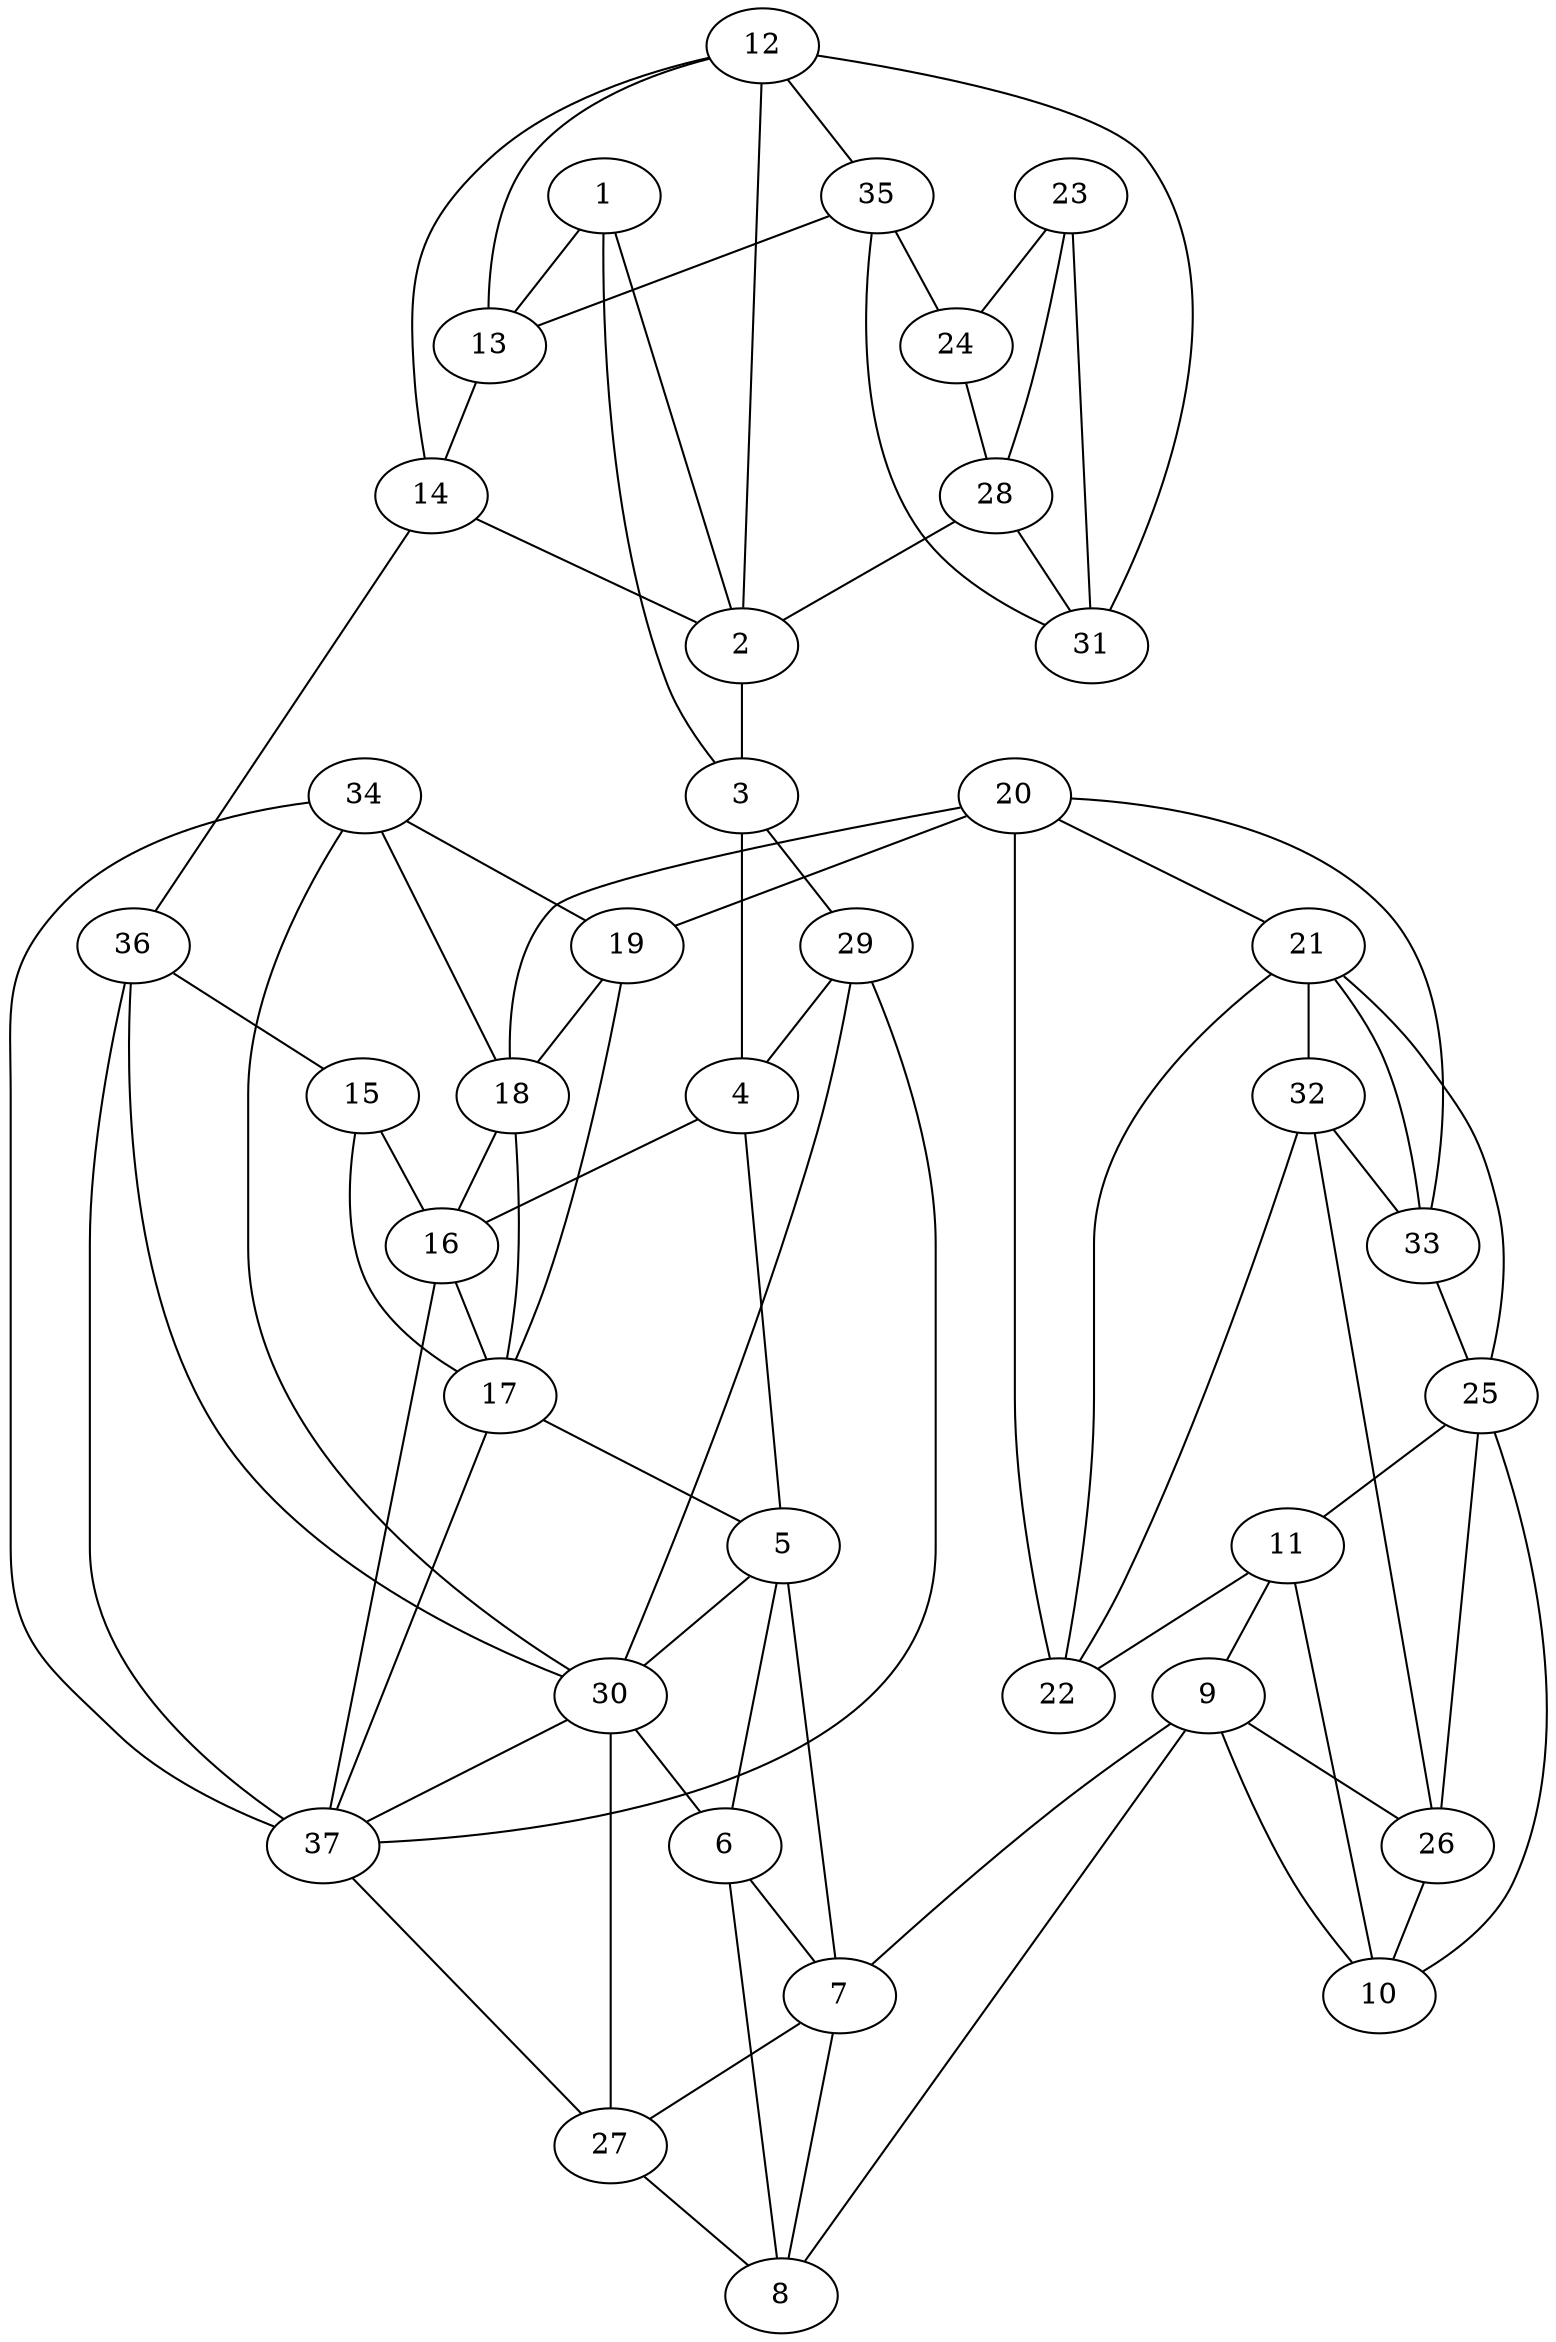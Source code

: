 graph pdb1pno {
	1	 [aaLength=11,
		sequence=vanDerWaals,
		type=0];
	2	 [aaLength=8,
		sequence=vanDerWaals,
		type=0];
	1 -- 2	 [distance0="26.28083",
		frequency=1,
		type0=1];
	3	 [aaLength=15,
		sequence=vanDerWaals,
		type=0];
	1 -- 3	 [distance0="27.69159",
		frequency=1,
		type0=2];
	13	 [aaLength=8,
		sequence=vanDerWaals,
		type=0];
	1 -- 13	 [distance0="48.87602",
		frequency=1,
		type0=3];
	2 -- 3	 [distance0="14.83412",
		distance1="0.0",
		frequency=2,
		type0=1,
		type1=5];
	4	 [aaLength=10,
		sequence=vanDerWaals,
		type=0];
	3 -- 4	 [distance0="35.49598",
		frequency=1,
		type0=3];
	29	 [aaLength=6,
		sequence=vanDerWaals,
		type=1];
	3 -- 29	 [distance0="0.0",
		frequency=1,
		type0=4];
	16	 [aaLength=3,
		sequence=vanDerWaals,
		type=0];
	4 -- 16	 [distance0="14.23125",
		frequency=1,
		type0=2];
	5	 [aaLength=3,
		sequence=vanDerWaals,
		type=0];
	5 -- 4	 [distance0="14.80977",
		frequency=1,
		type0=2];
	6	 [aaLength=5,
		sequence=vanDerWaals,
		type=0];
	5 -- 6	 [distance0="14.77876",
		frequency=1,
		type0=1];
	30	 [aaLength=3,
		sequence=vanDerWaals,
		type=1];
	5 -- 30	 [distance0="0.0",
		frequency=1,
		type0=4];
	7	 [aaLength=6,
		sequence=vanDerWaals,
		type=0];
	6 -- 7	 [distance0="9.007097",
		distance1="0.0",
		frequency=2,
		type0=1,
		type1=5];
	7 -- 5	 [distance0="18.08514",
		frequency=1,
		type0=3];
	27	 [aaLength=5,
		sequence=vanDerWaals,
		type=1];
	7 -- 27	 [distance0="0.0",
		frequency=1,
		type0=4];
	8	 [aaLength=9,
		sequence=vanDerWaals,
		type=0];
	8 -- 6	 [distance0="19.57573",
		frequency=1,
		type0=2];
	8 -- 7	 [distance0="17.76394",
		frequency=1,
		type0=1];
	9	 [aaLength=5,
		sequence=vanDerWaals,
		type=0];
	9 -- 8	 [distance0="24.19076",
		frequency=1,
		type0=2];
	10	 [aaLength=5,
		sequence=vanDerWaals,
		type=0];
	9 -- 10	 [distance0="23.3914",
		frequency=1,
		type0=1];
	9 -- 7	 [distance0="36.01064",
		frequency=1,
		type0=3];
	26	 [aaLength=6,
		sequence=vanDerWaals,
		type=1];
	9 -- 26	 [distance0="0.0",
		frequency=1,
		type0=4];
	25	 [aaLength=5,
		sequence=vanDerWaals,
		type=1];
	10 -- 25	 [distance0="0.0",
		frequency=1,
		type0=4];
	11	 [aaLength=14,
		sequence=vanDerWaals,
		type=0];
	11 -- 10	 [distance0="26.17607",
		frequency=1,
		type0=1];
	11 -- 9	 [distance0="44.23574",
		frequency=1,
		type0=3];
	22	 [aaLength=14,
		sequence=vanDerWaals,
		type=0];
	11 -- 22	 [distance0="39.50308",
		frequency=1,
		type0=2];
	12	 [aaLength=11,
		sequence=vanDerWaals,
		type=0];
	12 -- 2	 [distance0="39.24576",
		frequency=1,
		type0=3];
	14	 [aaLength=15,
		sequence=vanDerWaals,
		type=0];
	12 -- 14	 [distance0="28.26216",
		frequency=1,
		type0=2];
	12 -- 13	 [distance0="25.68925",
		frequency=1,
		type0=1];
	35	 [aaLength=6,
		sequence=vanDerWaals,
		type=1];
	12 -- 35	 [distance0="0.0",
		frequency=1,
		type0=4];
	13 -- 14	 [distance0="15.69583",
		distance1="0.0",
		frequency=2,
		type0=1,
		type1=5];
	14 -- 2	 [distance0="27.19246",
		frequency=1,
		type0=2];
	36	 [aaLength=6,
		sequence=vanDerWaals,
		type=1];
	14 -- 36	 [distance0="0.0",
		frequency=1,
		type0=4];
	15	 [aaLength=10,
		sequence=vanDerWaals,
		type=0];
	15 -- 16	 [distance0="15.75393",
		distance1="0.0",
		frequency=2,
		type0=2,
		type1=4];
	17	 [aaLength=5,
		sequence=vanDerWaals,
		type=0];
	15 -- 17	 [distance0="19.64017",
		frequency=1,
		type0=3];
	16 -- 17	 [distance0="8.802855",
		frequency=1,
		type0=1];
	37	 [aaLength=3,
		sequence=vanDerWaals,
		type=1];
	16 -- 37	 [distance0="0.0",
		frequency=1,
		type0=4];
	17 -- 5	 [distance0="18.78348",
		frequency=1,
		type0=3];
	18	 [aaLength=6,
		sequence=vanDerWaals,
		type=0];
	18 -- 16	 [distance0="17.26277",
		frequency=1,
		type0=2];
	18 -- 17	 [distance0="11.75345",
		frequency=1,
		type0=1];
	34	 [aaLength=5,
		sequence=vanDerWaals,
		type=1];
	18 -- 34	 [distance0="0.0",
		frequency=1,
		type0=4];
	19	 [aaLength=10,
		sequence=vanDerWaals,
		type=0];
	19 -- 17	 [distance0="26.50256",
		frequency=1,
		type0=3];
	19 -- 18	 [distance0="20.07631",
		frequency=1,
		type0=1];
	20	 [aaLength=5,
		sequence=vanDerWaals,
		type=0];
	20 -- 18	 [distance0="36.8334",
		frequency=1,
		type0=3];
	20 -- 19	 [distance0="23.63534",
		frequency=1,
		type0=1];
	21	 [aaLength=6,
		sequence=vanDerWaals,
		type=0];
	20 -- 21	 [distance0="23.96312",
		frequency=1,
		type0=2];
	33	 [aaLength=6,
		sequence=vanDerWaals,
		type=1];
	20 -- 33	 [distance0="0.0",
		frequency=1,
		type0=4];
	21 -- 22	 [distance0="18.30388",
		frequency=1,
		type0=1];
	21 -- 25	 [distance0="42.55393",
		frequency=1,
		type0=3];
	32	 [aaLength=5,
		sequence=vanDerWaals,
		type=1];
	21 -- 32	 [distance0="0.0",
		frequency=1,
		type0=4];
	22 -- 20	 [distance0="37.69467",
		frequency=1,
		type0=2];
	23	 [aaLength=3,
		sequence=vanDerWaals,
		type=1];
	24	 [aaLength=3,
		sequence=vanDerWaals,
		type=1];
	23 -- 24	 [distance0="5.0",
		distance1="0.0",
		frequency=2,
		type0=1,
		type1=4];
	28	 [aaLength=6,
		sequence=vanDerWaals,
		type=1];
	23 -- 28	 [distance0="22.0",
		frequency=1,
		type0=3];
	31	 [aaLength=2,
		sequence=vanDerWaals,
		type=1];
	23 -- 31	 [distance0="6.0",
		frequency=1,
		type0=2];
	24 -- 28	 [distance0="17.0",
		distance1="0.0",
		frequency=2,
		type0=3,
		type1=4];
	25 -- 11	 [distance0="0.0",
		frequency=1,
		type0=4];
	25 -- 26	 [distance0="25.0",
		frequency=1,
		type0=2];
	26 -- 10	 [distance0="0.0",
		frequency=1,
		type0=4];
	27 -- 8	 [distance0="0.0",
		frequency=1,
		type0=4];
	27 -- 30	 [distance0="15.0",
		frequency=1,
		type0=2];
	28 -- 2	 [distance0="0.0",
		frequency=1,
		type0=5];
	28 -- 31	 [distance0="16.0",
		frequency=1,
		type0=2];
	29 -- 4	 [distance0="0.0",
		frequency=1,
		type0=4];
	29 -- 30	 [distance0="30.0",
		frequency=1,
		type0=2];
	29 -- 37	 [distance0="30.0",
		frequency=1,
		type0=3];
	30 -- 6	 [distance0="0.0",
		frequency=1,
		type0=5];
	30 -- 37	 [distance0="0.0",
		frequency=1,
		type0=1];
	31 -- 12	 [distance0="0.0",
		frequency=1,
		type0=4];
	32 -- 22	 [distance0="0.0",
		frequency=1,
		type0=4];
	32 -- 26	 [distance0="25.0",
		frequency=1,
		type0=2];
	32 -- 33	 [distance0="25.0",
		frequency=1,
		type0=3];
	33 -- 21	 [distance0="0.0",
		frequency=1,
		type0=4];
	33 -- 25	 [distance0="25.0",
		frequency=1,
		type0=2];
	34 -- 19	 [distance0="0.0",
		frequency=1,
		type0=4];
	34 -- 30	 [distance0="15.0",
		frequency=1,
		type0=2];
	34 -- 37	 [distance0="15.0",
		frequency=1,
		type0=3];
	35 -- 13	 [distance0="0.0",
		frequency=1,
		type0=5];
	35 -- 24	 [distance0="17.0",
		frequency=1,
		type0=3];
	35 -- 31	 [distance0="16.0",
		frequency=1,
		type0=2];
	36 -- 15	 [distance0="0.0",
		frequency=1,
		type0=4];
	36 -- 30	 [distance0="30.0",
		frequency=1,
		type0=2];
	36 -- 37	 [distance0="30.0",
		frequency=1,
		type0=3];
	37 -- 17	 [distance0="0.0",
		frequency=1,
		type0=5];
	37 -- 27	 [distance0="15.0",
		frequency=1,
		type0=2];
}

